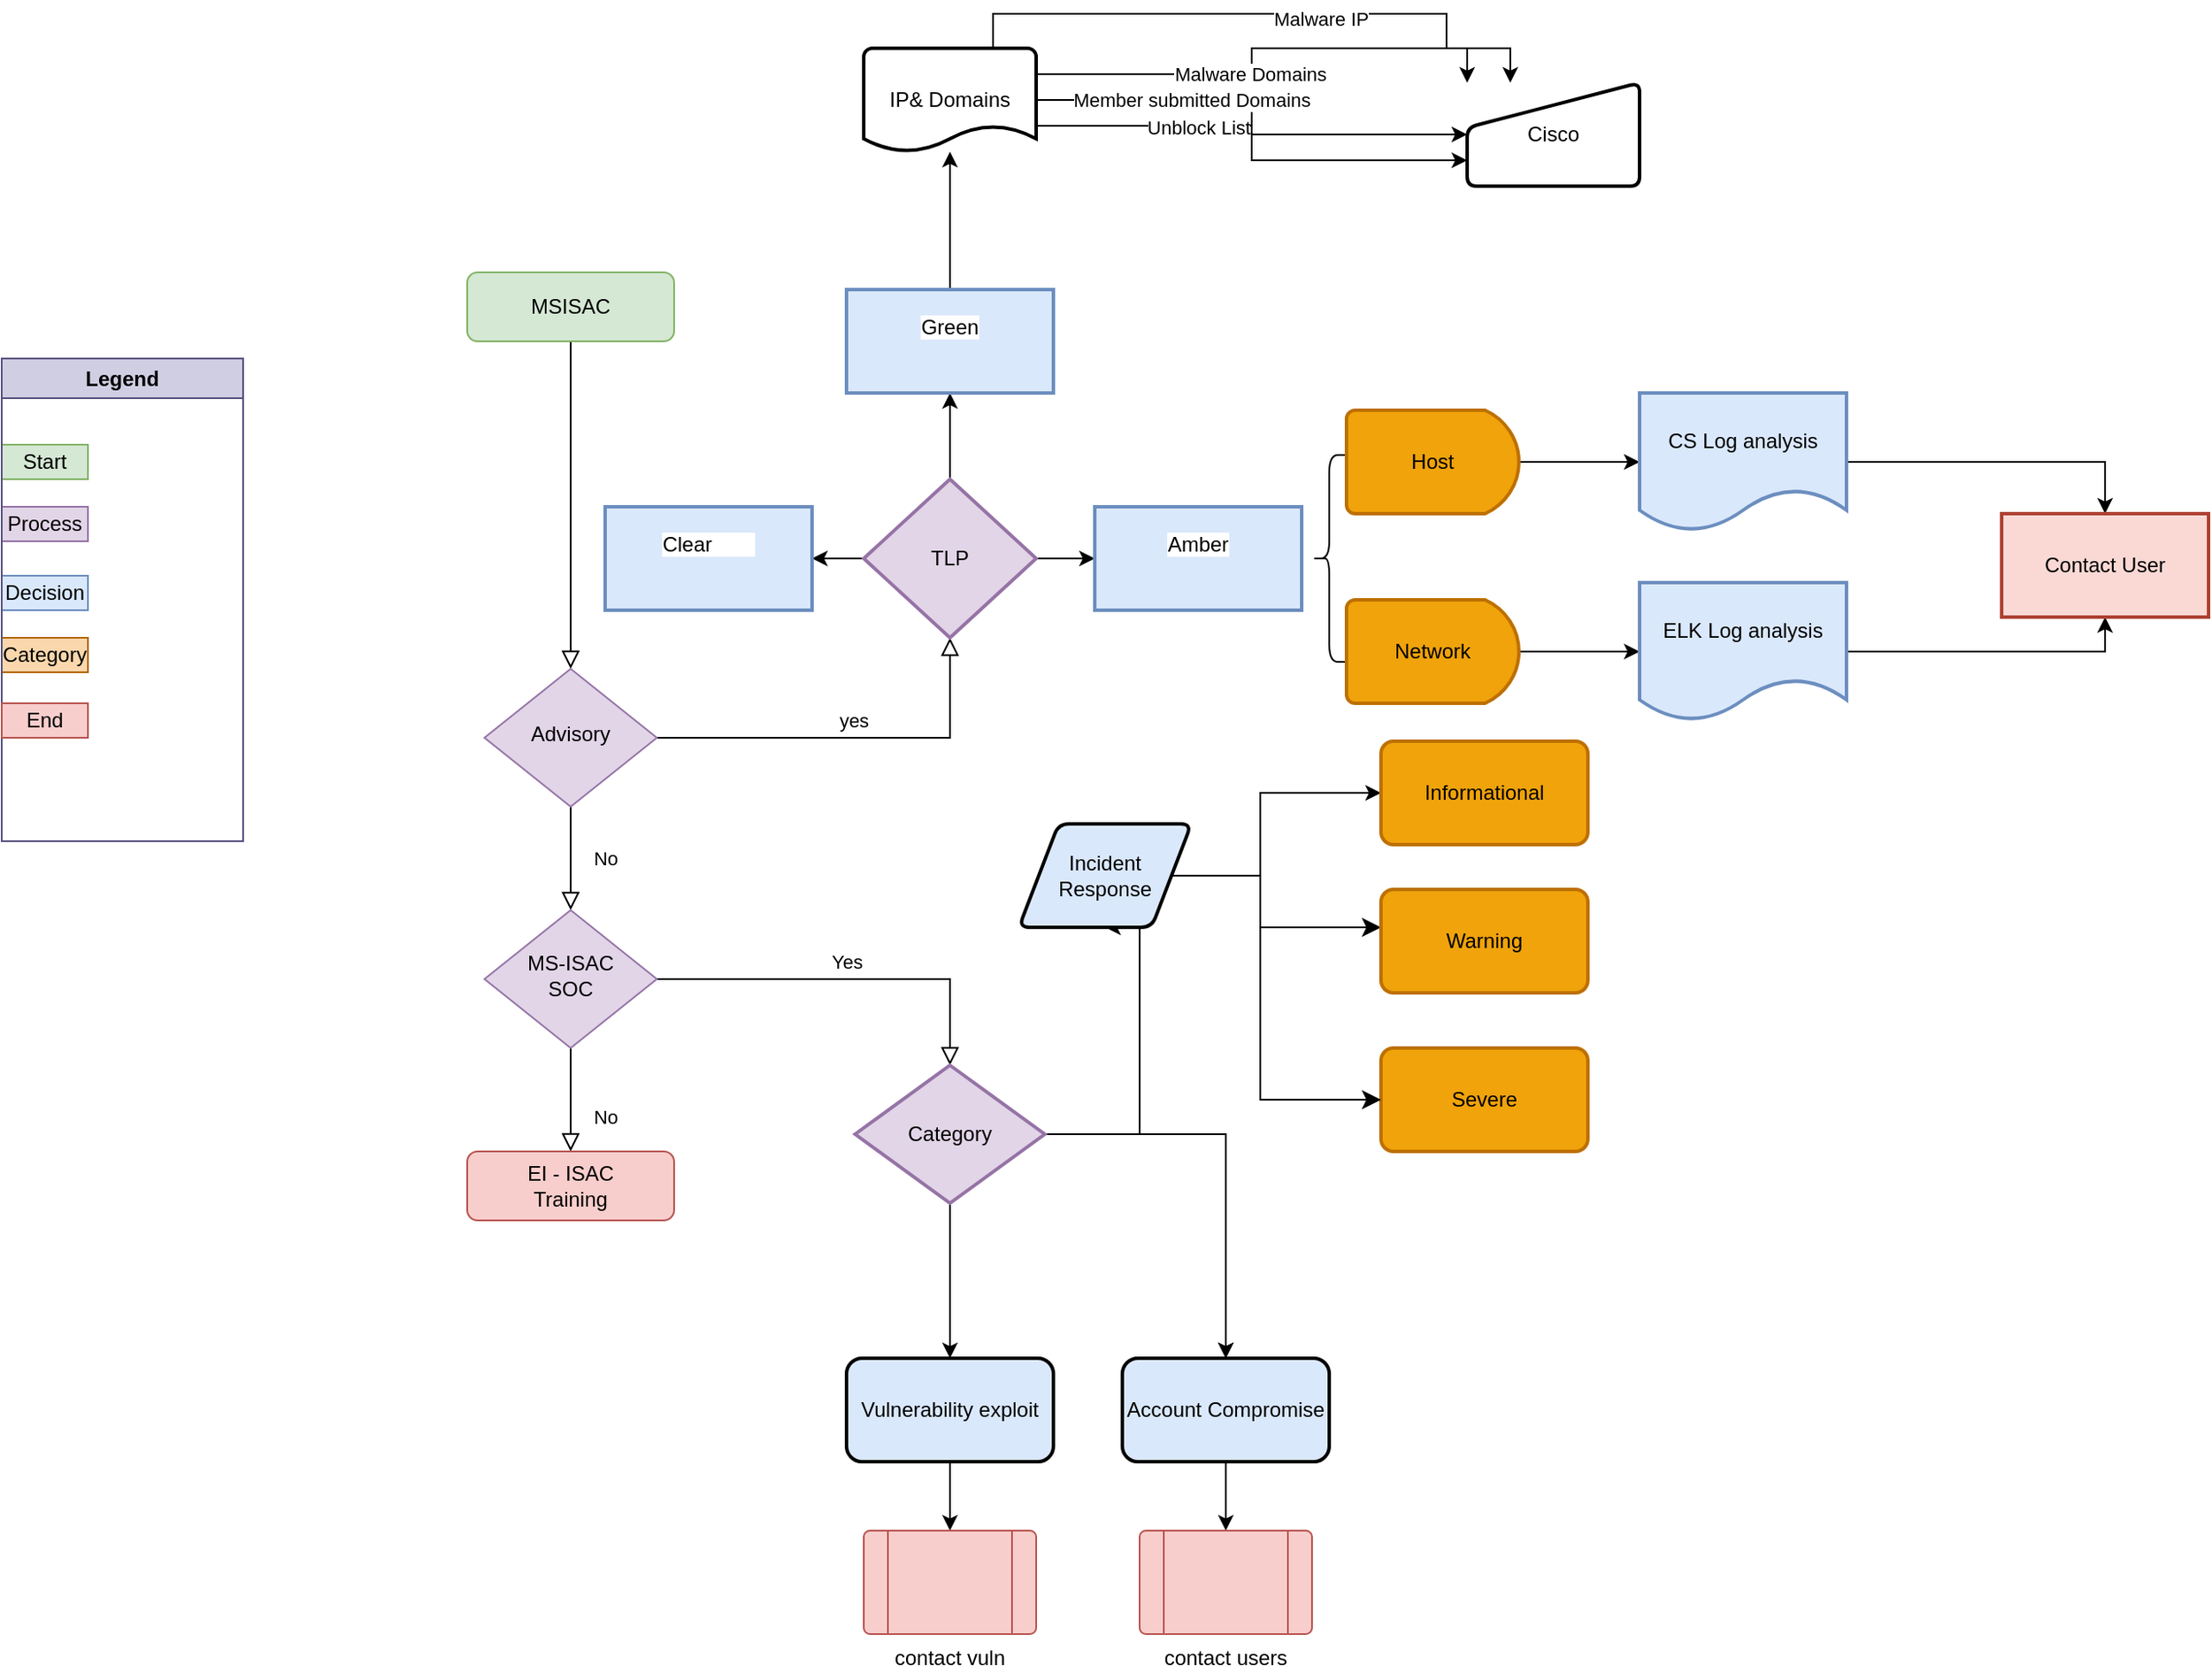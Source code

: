<mxfile version="21.6.5" type="github">
  <diagram id="C5RBs43oDa-KdzZeNtuy" name="Page-1">
    <mxGraphModel dx="1509" dy="1992" grid="1" gridSize="10" guides="1" tooltips="1" connect="1" arrows="1" fold="1" page="1" pageScale="1" pageWidth="827" pageHeight="1169" math="0" shadow="0">
      <root>
        <mxCell id="WIyWlLk6GJQsqaUBKTNV-0" />
        <mxCell id="WIyWlLk6GJQsqaUBKTNV-1" parent="WIyWlLk6GJQsqaUBKTNV-0" />
        <mxCell id="WIyWlLk6GJQsqaUBKTNV-2" value="" style="rounded=0;html=1;jettySize=auto;orthogonalLoop=1;fontSize=11;endArrow=block;endFill=0;endSize=8;strokeWidth=1;shadow=0;labelBackgroundColor=none;edgeStyle=orthogonalEdgeStyle;" parent="WIyWlLk6GJQsqaUBKTNV-1" source="WIyWlLk6GJQsqaUBKTNV-3" target="WIyWlLk6GJQsqaUBKTNV-6" edge="1">
          <mxGeometry relative="1" as="geometry" />
        </mxCell>
        <mxCell id="WIyWlLk6GJQsqaUBKTNV-3" value="MSISAC " style="rounded=1;whiteSpace=wrap;html=1;fontSize=12;glass=0;strokeWidth=1;shadow=0;fillColor=#d5e8d4;strokeColor=#82b366;" parent="WIyWlLk6GJQsqaUBKTNV-1" vertex="1">
          <mxGeometry x="270" y="-100" width="120" height="40" as="geometry" />
        </mxCell>
        <mxCell id="WIyWlLk6GJQsqaUBKTNV-4" value="No" style="rounded=0;html=1;jettySize=auto;orthogonalLoop=1;fontSize=11;endArrow=block;endFill=0;endSize=8;strokeWidth=1;shadow=0;labelBackgroundColor=none;edgeStyle=orthogonalEdgeStyle;" parent="WIyWlLk6GJQsqaUBKTNV-1" source="WIyWlLk6GJQsqaUBKTNV-6" target="WIyWlLk6GJQsqaUBKTNV-10" edge="1">
          <mxGeometry y="20" relative="1" as="geometry">
            <mxPoint as="offset" />
          </mxGeometry>
        </mxCell>
        <mxCell id="WIyWlLk6GJQsqaUBKTNV-5" value="yes" style="edgeStyle=orthogonalEdgeStyle;rounded=0;html=1;jettySize=auto;orthogonalLoop=1;fontSize=11;endArrow=block;endFill=0;endSize=8;strokeWidth=1;shadow=0;labelBackgroundColor=none;" parent="WIyWlLk6GJQsqaUBKTNV-1" source="WIyWlLk6GJQsqaUBKTNV-6" target="WIyWlLk6GJQsqaUBKTNV-7" edge="1">
          <mxGeometry y="10" relative="1" as="geometry">
            <mxPoint as="offset" />
          </mxGeometry>
        </mxCell>
        <mxCell id="WIyWlLk6GJQsqaUBKTNV-6" value="Advisory " style="rhombus;whiteSpace=wrap;html=1;shadow=0;fontFamily=Helvetica;fontSize=12;align=center;strokeWidth=1;spacing=6;spacingTop=-4;fillColor=#e1d5e7;strokeColor=#9673a6;" parent="WIyWlLk6GJQsqaUBKTNV-1" vertex="1">
          <mxGeometry x="280" y="130" width="100" height="80" as="geometry" />
        </mxCell>
        <mxCell id="SXRWceZyZXSWCd43gUxl-40" value="" style="edgeStyle=orthogonalEdgeStyle;rounded=0;orthogonalLoop=1;jettySize=auto;html=1;" parent="WIyWlLk6GJQsqaUBKTNV-1" source="WIyWlLk6GJQsqaUBKTNV-7" target="SXRWceZyZXSWCd43gUxl-9" edge="1">
          <mxGeometry relative="1" as="geometry" />
        </mxCell>
        <mxCell id="SXRWceZyZXSWCd43gUxl-41" value="" style="edgeStyle=orthogonalEdgeStyle;rounded=0;orthogonalLoop=1;jettySize=auto;html=1;" parent="WIyWlLk6GJQsqaUBKTNV-1" source="WIyWlLk6GJQsqaUBKTNV-7" target="SXRWceZyZXSWCd43gUxl-11" edge="1">
          <mxGeometry relative="1" as="geometry" />
        </mxCell>
        <mxCell id="SXRWceZyZXSWCd43gUxl-42" value="" style="edgeStyle=orthogonalEdgeStyle;rounded=0;orthogonalLoop=1;jettySize=auto;html=1;" parent="WIyWlLk6GJQsqaUBKTNV-1" source="WIyWlLk6GJQsqaUBKTNV-7" target="SXRWceZyZXSWCd43gUxl-13" edge="1">
          <mxGeometry relative="1" as="geometry" />
        </mxCell>
        <mxCell id="WIyWlLk6GJQsqaUBKTNV-7" value="TLP " style="rounded=1;whiteSpace=wrap;html=1;fontSize=12;glass=0;strokeWidth=2;shadow=0;shape=mxgraph.flowchart.decision;fillColor=#e1d5e7;strokeColor=#9673a6;" parent="WIyWlLk6GJQsqaUBKTNV-1" vertex="1">
          <mxGeometry x="500" y="20" width="100" height="92" as="geometry" />
        </mxCell>
        <mxCell id="WIyWlLk6GJQsqaUBKTNV-8" value="No" style="rounded=0;html=1;jettySize=auto;orthogonalLoop=1;fontSize=11;endArrow=block;endFill=0;endSize=8;strokeWidth=1;shadow=0;labelBackgroundColor=none;edgeStyle=orthogonalEdgeStyle;" parent="WIyWlLk6GJQsqaUBKTNV-1" source="WIyWlLk6GJQsqaUBKTNV-10" target="WIyWlLk6GJQsqaUBKTNV-11" edge="1">
          <mxGeometry x="0.333" y="20" relative="1" as="geometry">
            <mxPoint as="offset" />
          </mxGeometry>
        </mxCell>
        <mxCell id="WIyWlLk6GJQsqaUBKTNV-9" value="Yes" style="edgeStyle=orthogonalEdgeStyle;rounded=0;html=1;jettySize=auto;orthogonalLoop=1;fontSize=11;endArrow=block;endFill=0;endSize=8;strokeWidth=1;shadow=0;labelBackgroundColor=none;" parent="WIyWlLk6GJQsqaUBKTNV-1" source="WIyWlLk6GJQsqaUBKTNV-10" target="WIyWlLk6GJQsqaUBKTNV-12" edge="1">
          <mxGeometry y="10" relative="1" as="geometry">
            <mxPoint as="offset" />
          </mxGeometry>
        </mxCell>
        <mxCell id="WIyWlLk6GJQsqaUBKTNV-10" value="&lt;div&gt;MS-ISAC &lt;br&gt;&lt;/div&gt;&lt;div&gt;SOC &lt;br&gt;&lt;/div&gt;" style="rhombus;whiteSpace=wrap;html=1;shadow=0;fontFamily=Helvetica;fontSize=12;align=center;strokeWidth=1;spacing=6;spacingTop=-4;fillColor=#e1d5e7;strokeColor=#9673a6;" parent="WIyWlLk6GJQsqaUBKTNV-1" vertex="1">
          <mxGeometry x="280" y="270" width="100" height="80" as="geometry" />
        </mxCell>
        <mxCell id="WIyWlLk6GJQsqaUBKTNV-11" value="&lt;div&gt;EI - ISAC &lt;br&gt;&lt;/div&gt;&lt;div&gt;Training &lt;br&gt;&lt;/div&gt;" style="rounded=1;whiteSpace=wrap;html=1;fontSize=12;glass=0;strokeWidth=1;shadow=0;fillColor=#f8cecc;strokeColor=#b85450;" parent="WIyWlLk6GJQsqaUBKTNV-1" vertex="1">
          <mxGeometry x="270" y="410" width="120" height="40" as="geometry" />
        </mxCell>
        <mxCell id="SXRWceZyZXSWCd43gUxl-17" value="" style="edgeStyle=orthogonalEdgeStyle;rounded=0;orthogonalLoop=1;jettySize=auto;html=1;" parent="WIyWlLk6GJQsqaUBKTNV-1" source="WIyWlLk6GJQsqaUBKTNV-12" target="SXRWceZyZXSWCd43gUxl-16" edge="1">
          <mxGeometry relative="1" as="geometry" />
        </mxCell>
        <mxCell id="SXRWceZyZXSWCd43gUxl-19" value="" style="edgeStyle=orthogonalEdgeStyle;rounded=0;orthogonalLoop=1;jettySize=auto;html=1;" parent="WIyWlLk6GJQsqaUBKTNV-1" source="WIyWlLk6GJQsqaUBKTNV-12" target="SXRWceZyZXSWCd43gUxl-18" edge="1">
          <mxGeometry relative="1" as="geometry" />
        </mxCell>
        <mxCell id="SXRWceZyZXSWCd43gUxl-21" value="" style="edgeStyle=orthogonalEdgeStyle;rounded=0;orthogonalLoop=1;jettySize=auto;html=1;" parent="WIyWlLk6GJQsqaUBKTNV-1" source="WIyWlLk6GJQsqaUBKTNV-12" target="SXRWceZyZXSWCd43gUxl-16" edge="1">
          <mxGeometry relative="1" as="geometry" />
        </mxCell>
        <mxCell id="SXRWceZyZXSWCd43gUxl-22" style="edgeStyle=orthogonalEdgeStyle;rounded=0;orthogonalLoop=1;jettySize=auto;html=1;exitX=1;exitY=0.5;exitDx=0;exitDy=0;exitPerimeter=0;entryX=0.5;entryY=1;entryDx=0;entryDy=0;" parent="WIyWlLk6GJQsqaUBKTNV-1" source="WIyWlLk6GJQsqaUBKTNV-12" target="SXRWceZyZXSWCd43gUxl-23" edge="1">
          <mxGeometry relative="1" as="geometry">
            <mxPoint x="640" y="310" as="targetPoint" />
            <Array as="points">
              <mxPoint x="660" y="400" />
              <mxPoint x="660" y="280" />
            </Array>
          </mxGeometry>
        </mxCell>
        <mxCell id="WIyWlLk6GJQsqaUBKTNV-12" value="Category" style="rounded=1;whiteSpace=wrap;html=1;fontSize=12;glass=0;strokeWidth=2;shadow=0;shape=mxgraph.flowchart.decision;fillColor=#e1d5e7;strokeColor=#9673a6;" parent="WIyWlLk6GJQsqaUBKTNV-1" vertex="1">
          <mxGeometry x="495" y="360" width="110" height="80" as="geometry" />
        </mxCell>
        <mxCell id="SXRWceZyZXSWCd43gUxl-9" value="Clear &lt;span style=&quot;white-space: pre;&quot;&gt;&#x9;&lt;/span&gt;" style="whiteSpace=wrap;html=1;verticalAlign=top;strokeWidth=2;labelBackgroundColor=default;spacingTop=8;fillColor=#dae8fc;strokeColor=#6c8ebf;" parent="WIyWlLk6GJQsqaUBKTNV-1" vertex="1">
          <mxGeometry x="350" y="36" width="120" height="60" as="geometry" />
        </mxCell>
        <mxCell id="XPrcIIM_zlbopIxsgHZ1-1" value="" style="edgeStyle=orthogonalEdgeStyle;rounded=0;orthogonalLoop=1;jettySize=auto;html=1;" parent="WIyWlLk6GJQsqaUBKTNV-1" source="SXRWceZyZXSWCd43gUxl-11" target="XPrcIIM_zlbopIxsgHZ1-0" edge="1">
          <mxGeometry relative="1" as="geometry" />
        </mxCell>
        <mxCell id="SXRWceZyZXSWCd43gUxl-11" value="Green" style="whiteSpace=wrap;html=1;verticalAlign=top;strokeWidth=2;labelBackgroundColor=default;spacingTop=8;fillColor=#dae8fc;strokeColor=#6c8ebf;" parent="WIyWlLk6GJQsqaUBKTNV-1" vertex="1">
          <mxGeometry x="490" y="-90" width="120" height="60" as="geometry" />
        </mxCell>
        <mxCell id="SXRWceZyZXSWCd43gUxl-13" value="Amber " style="whiteSpace=wrap;html=1;verticalAlign=top;strokeWidth=2;labelBackgroundColor=default;spacingTop=8;fillColor=#dae8fc;strokeColor=#6c8ebf;" parent="WIyWlLk6GJQsqaUBKTNV-1" vertex="1">
          <mxGeometry x="634" y="36" width="120" height="60" as="geometry" />
        </mxCell>
        <mxCell id="XPrcIIM_zlbopIxsgHZ1-26" value="" style="edgeStyle=orthogonalEdgeStyle;rounded=0;orthogonalLoop=1;jettySize=auto;html=1;" parent="WIyWlLk6GJQsqaUBKTNV-1" source="SXRWceZyZXSWCd43gUxl-16" target="XPrcIIM_zlbopIxsgHZ1-25" edge="1">
          <mxGeometry relative="1" as="geometry" />
        </mxCell>
        <mxCell id="SXRWceZyZXSWCd43gUxl-16" value="Account Compromise " style="whiteSpace=wrap;html=1;rounded=1;glass=0;strokeWidth=2;shadow=0;fillColor=#DAE8FC;" parent="WIyWlLk6GJQsqaUBKTNV-1" vertex="1">
          <mxGeometry x="650" y="530" width="120" height="60" as="geometry" />
        </mxCell>
        <mxCell id="XPrcIIM_zlbopIxsgHZ1-28" value="" style="edgeStyle=orthogonalEdgeStyle;rounded=0;orthogonalLoop=1;jettySize=auto;html=1;" parent="WIyWlLk6GJQsqaUBKTNV-1" source="SXRWceZyZXSWCd43gUxl-18" target="XPrcIIM_zlbopIxsgHZ1-27" edge="1">
          <mxGeometry relative="1" as="geometry" />
        </mxCell>
        <mxCell id="SXRWceZyZXSWCd43gUxl-18" value="Vulnerability exploit " style="whiteSpace=wrap;html=1;rounded=1;glass=0;strokeWidth=2;shadow=0;fillColor=#DAE8FC;" parent="WIyWlLk6GJQsqaUBKTNV-1" vertex="1">
          <mxGeometry x="490" y="530" width="120" height="60" as="geometry" />
        </mxCell>
        <mxCell id="SXRWceZyZXSWCd43gUxl-32" value="" style="edgeStyle=orthogonalEdgeStyle;rounded=0;orthogonalLoop=1;jettySize=auto;html=1;" parent="WIyWlLk6GJQsqaUBKTNV-1" source="SXRWceZyZXSWCd43gUxl-23" target="SXRWceZyZXSWCd43gUxl-31" edge="1">
          <mxGeometry relative="1" as="geometry">
            <Array as="points">
              <mxPoint x="730" y="250" />
              <mxPoint x="730" y="202" />
            </Array>
          </mxGeometry>
        </mxCell>
        <mxCell id="SXRWceZyZXSWCd43gUxl-23" value="Incident Response " style="shape=parallelogram;html=1;strokeWidth=2;perimeter=parallelogramPerimeter;whiteSpace=wrap;rounded=1;arcSize=12;size=0.23;fillColor=#DAE8FC;" parent="WIyWlLk6GJQsqaUBKTNV-1" vertex="1">
          <mxGeometry x="590" y="220" width="100" height="60" as="geometry" />
        </mxCell>
        <mxCell id="SXRWceZyZXSWCd43gUxl-31" value="Informational " style="whiteSpace=wrap;html=1;strokeWidth=2;rounded=1;arcSize=12;fillColor=#f0a30a;fontColor=#000000;strokeColor=#BD7000;" parent="WIyWlLk6GJQsqaUBKTNV-1" vertex="1">
          <mxGeometry x="800" y="172" width="120" height="60" as="geometry" />
        </mxCell>
        <mxCell id="SXRWceZyZXSWCd43gUxl-35" value="" style="edgeStyle=elbowEdgeStyle;elbow=horizontal;endArrow=classic;html=1;curved=0;rounded=0;endSize=8;startSize=8;" parent="WIyWlLk6GJQsqaUBKTNV-1" edge="1">
          <mxGeometry width="50" height="50" relative="1" as="geometry">
            <mxPoint x="730" y="250" as="sourcePoint" />
            <mxPoint x="800" y="280" as="targetPoint" />
            <Array as="points">
              <mxPoint x="730" y="270" />
            </Array>
          </mxGeometry>
        </mxCell>
        <mxCell id="SXRWceZyZXSWCd43gUxl-36" value="Warning " style="whiteSpace=wrap;html=1;strokeWidth=2;rounded=1;arcSize=12;fillColor=#f0a30a;fontColor=#000000;strokeColor=#BD7000;" parent="WIyWlLk6GJQsqaUBKTNV-1" vertex="1">
          <mxGeometry x="800" y="258" width="120" height="60" as="geometry" />
        </mxCell>
        <mxCell id="SXRWceZyZXSWCd43gUxl-37" value="Severe" style="whiteSpace=wrap;html=1;strokeWidth=2;rounded=1;arcSize=12;fillColor=#f0a30a;fontColor=#000000;strokeColor=#BD7000;" parent="WIyWlLk6GJQsqaUBKTNV-1" vertex="1">
          <mxGeometry x="800" y="350" width="120" height="60" as="geometry" />
        </mxCell>
        <mxCell id="SXRWceZyZXSWCd43gUxl-38" value="" style="edgeStyle=elbowEdgeStyle;elbow=horizontal;endArrow=classic;html=1;curved=0;rounded=0;endSize=8;startSize=8;entryX=0;entryY=0.5;entryDx=0;entryDy=0;" parent="WIyWlLk6GJQsqaUBKTNV-1" target="SXRWceZyZXSWCd43gUxl-37" edge="1">
          <mxGeometry width="50" height="50" relative="1" as="geometry">
            <mxPoint x="730" y="250" as="sourcePoint" />
            <mxPoint x="780" y="360" as="targetPoint" />
            <Array as="points">
              <mxPoint x="730" y="310" />
            </Array>
          </mxGeometry>
        </mxCell>
        <mxCell id="XPrcIIM_zlbopIxsgHZ1-2" style="edgeStyle=orthogonalEdgeStyle;rounded=0;orthogonalLoop=1;jettySize=auto;html=1;exitX=0.75;exitY=0;exitDx=0;exitDy=0;exitPerimeter=0;entryX=0.25;entryY=0;entryDx=0;entryDy=0;" parent="WIyWlLk6GJQsqaUBKTNV-1" source="XPrcIIM_zlbopIxsgHZ1-0" target="XPrcIIM_zlbopIxsgHZ1-14" edge="1">
          <mxGeometry relative="1" as="geometry">
            <mxPoint x="838" y="-228.02" as="targetPoint" />
            <Array as="points">
              <mxPoint x="575" y="-250" />
              <mxPoint x="838" y="-250" />
              <mxPoint x="838" y="-230" />
            </Array>
          </mxGeometry>
        </mxCell>
        <mxCell id="XPrcIIM_zlbopIxsgHZ1-3" value="Malware IP " style="edgeLabel;html=1;align=center;verticalAlign=middle;resizable=0;points=[];" parent="XPrcIIM_zlbopIxsgHZ1-2" vertex="1" connectable="0">
          <mxGeometry x="0.165" y="-3" relative="1" as="geometry">
            <mxPoint as="offset" />
          </mxGeometry>
        </mxCell>
        <mxCell id="XPrcIIM_zlbopIxsgHZ1-4" style="edgeStyle=orthogonalEdgeStyle;rounded=0;orthogonalLoop=1;jettySize=auto;html=1;exitX=1;exitY=0.25;exitDx=0;exitDy=0;exitPerimeter=0;entryX=0;entryY=0;entryDx=0;entryDy=0;" parent="WIyWlLk6GJQsqaUBKTNV-1" source="XPrcIIM_zlbopIxsgHZ1-0" target="XPrcIIM_zlbopIxsgHZ1-14" edge="1">
          <mxGeometry relative="1" as="geometry">
            <mxPoint x="820.63" y="-211.811" as="targetPoint" />
          </mxGeometry>
        </mxCell>
        <mxCell id="XPrcIIM_zlbopIxsgHZ1-7" value="Malware Domains" style="edgeLabel;html=1;align=center;verticalAlign=middle;resizable=0;points=[];" parent="XPrcIIM_zlbopIxsgHZ1-4" vertex="1" connectable="0">
          <mxGeometry x="-0.131" relative="1" as="geometry">
            <mxPoint as="offset" />
          </mxGeometry>
        </mxCell>
        <mxCell id="XPrcIIM_zlbopIxsgHZ1-5" style="edgeStyle=orthogonalEdgeStyle;rounded=0;orthogonalLoop=1;jettySize=auto;html=1;exitX=1;exitY=0.5;exitDx=0;exitDy=0;exitPerimeter=0;entryX=0;entryY=0.5;entryDx=0;entryDy=0;" parent="WIyWlLk6GJQsqaUBKTNV-1" source="XPrcIIM_zlbopIxsgHZ1-0" target="XPrcIIM_zlbopIxsgHZ1-14" edge="1">
          <mxGeometry relative="1" as="geometry">
            <mxPoint x="810" y="-200" as="targetPoint" />
          </mxGeometry>
        </mxCell>
        <mxCell id="XPrcIIM_zlbopIxsgHZ1-8" value="Member submitted Domains" style="edgeLabel;html=1;align=center;verticalAlign=middle;resizable=0;points=[];" parent="XPrcIIM_zlbopIxsgHZ1-5" vertex="1" connectable="0">
          <mxGeometry x="-0.329" y="-2" relative="1" as="geometry">
            <mxPoint x="-1" y="-2" as="offset" />
          </mxGeometry>
        </mxCell>
        <mxCell id="XPrcIIM_zlbopIxsgHZ1-10" style="edgeStyle=orthogonalEdgeStyle;rounded=0;orthogonalLoop=1;jettySize=auto;html=1;exitX=1;exitY=0.75;exitDx=0;exitDy=0;exitPerimeter=0;entryX=0;entryY=0.75;entryDx=0;entryDy=0;" parent="WIyWlLk6GJQsqaUBKTNV-1" source="XPrcIIM_zlbopIxsgHZ1-0" target="XPrcIIM_zlbopIxsgHZ1-14" edge="1">
          <mxGeometry relative="1" as="geometry">
            <mxPoint x="820.63" y="-188.189" as="targetPoint" />
          </mxGeometry>
        </mxCell>
        <mxCell id="XPrcIIM_zlbopIxsgHZ1-11" value="Unblock List " style="edgeLabel;html=1;align=center;verticalAlign=middle;resizable=0;points=[];" parent="XPrcIIM_zlbopIxsgHZ1-10" vertex="1" connectable="0">
          <mxGeometry x="-0.302" y="-1" relative="1" as="geometry">
            <mxPoint as="offset" />
          </mxGeometry>
        </mxCell>
        <mxCell id="XPrcIIM_zlbopIxsgHZ1-0" value="IP&amp;amp; Domains " style="strokeWidth=2;html=1;shape=mxgraph.flowchart.document2;whiteSpace=wrap;size=0.25;" parent="WIyWlLk6GJQsqaUBKTNV-1" vertex="1">
          <mxGeometry x="500" y="-230" width="100" height="60" as="geometry" />
        </mxCell>
        <mxCell id="XPrcIIM_zlbopIxsgHZ1-14" value="Cisco" style="shape=manualInput;html=1;strokeWidth=2;whiteSpace=wrap;rounded=1;arcSize=11;size=26;" parent="WIyWlLk6GJQsqaUBKTNV-1" vertex="1">
          <mxGeometry x="850" y="-210" width="100" height="60" as="geometry" />
        </mxCell>
        <mxCell id="XPrcIIM_zlbopIxsgHZ1-15" value="" style="shape=curlyBracket;whiteSpace=wrap;html=1;rounded=1;labelPosition=left;verticalLabelPosition=middle;align=right;verticalAlign=middle;" parent="WIyWlLk6GJQsqaUBKTNV-1" vertex="1">
          <mxGeometry x="760" y="6" width="20" height="120" as="geometry" />
        </mxCell>
        <mxCell id="XPrcIIM_zlbopIxsgHZ1-30" value="" style="edgeStyle=orthogonalEdgeStyle;rounded=0;orthogonalLoop=1;jettySize=auto;html=1;" parent="WIyWlLk6GJQsqaUBKTNV-1" source="XPrcIIM_zlbopIxsgHZ1-18" target="XPrcIIM_zlbopIxsgHZ1-29" edge="1">
          <mxGeometry relative="1" as="geometry" />
        </mxCell>
        <mxCell id="XPrcIIM_zlbopIxsgHZ1-18" value="Host " style="strokeWidth=2;html=1;shape=mxgraph.flowchart.delay;whiteSpace=wrap;fillColor=#f0a30a;fontColor=#000000;strokeColor=#BD7000;" parent="WIyWlLk6GJQsqaUBKTNV-1" vertex="1">
          <mxGeometry x="780" y="-20" width="100" height="60" as="geometry" />
        </mxCell>
        <mxCell id="XPrcIIM_zlbopIxsgHZ1-32" value="" style="edgeStyle=orthogonalEdgeStyle;rounded=0;orthogonalLoop=1;jettySize=auto;html=1;" parent="WIyWlLk6GJQsqaUBKTNV-1" source="XPrcIIM_zlbopIxsgHZ1-24" target="XPrcIIM_zlbopIxsgHZ1-31" edge="1">
          <mxGeometry relative="1" as="geometry" />
        </mxCell>
        <mxCell id="XPrcIIM_zlbopIxsgHZ1-24" value="Network" style="strokeWidth=2;html=1;shape=mxgraph.flowchart.delay;whiteSpace=wrap;fillColor=#f0a30a;fontColor=#000000;strokeColor=#BD7000;" parent="WIyWlLk6GJQsqaUBKTNV-1" vertex="1">
          <mxGeometry x="780" y="90" width="100" height="60" as="geometry" />
        </mxCell>
        <mxCell id="XPrcIIM_zlbopIxsgHZ1-25" value="contact users" style="verticalLabelPosition=bottom;verticalAlign=top;html=1;shape=process;whiteSpace=wrap;rounded=1;size=0.14;arcSize=6;fillColor=#f8cecc;strokeColor=#b85450;" parent="WIyWlLk6GJQsqaUBKTNV-1" vertex="1">
          <mxGeometry x="660" y="630" width="100" height="60" as="geometry" />
        </mxCell>
        <mxCell id="XPrcIIM_zlbopIxsgHZ1-27" value="contact vuln" style="verticalLabelPosition=bottom;verticalAlign=top;html=1;shape=process;whiteSpace=wrap;rounded=1;size=0.14;arcSize=6;fillColor=#f8cecc;strokeColor=#b85450;" parent="WIyWlLk6GJQsqaUBKTNV-1" vertex="1">
          <mxGeometry x="500" y="630" width="100" height="60" as="geometry" />
        </mxCell>
        <mxCell id="QJSwrV6XrAiNGHjWvSwj-8" value="" style="edgeStyle=orthogonalEdgeStyle;rounded=0;orthogonalLoop=1;jettySize=auto;html=1;entryX=0.5;entryY=0;entryDx=0;entryDy=0;" edge="1" parent="WIyWlLk6GJQsqaUBKTNV-1" source="XPrcIIM_zlbopIxsgHZ1-29" target="QJSwrV6XrAiNGHjWvSwj-7">
          <mxGeometry relative="1" as="geometry" />
        </mxCell>
        <mxCell id="XPrcIIM_zlbopIxsgHZ1-29" value="CS Log analysis " style="shape=document;whiteSpace=wrap;html=1;boundedLbl=1;strokeWidth=2;fillColor=#dae8fc;strokeColor=#6c8ebf;" parent="WIyWlLk6GJQsqaUBKTNV-1" vertex="1">
          <mxGeometry x="950" y="-30" width="120" height="80" as="geometry" />
        </mxCell>
        <mxCell id="QJSwrV6XrAiNGHjWvSwj-9" style="edgeStyle=orthogonalEdgeStyle;rounded=0;orthogonalLoop=1;jettySize=auto;html=1;exitX=1;exitY=0.5;exitDx=0;exitDy=0;entryX=0.5;entryY=1;entryDx=0;entryDy=0;" edge="1" parent="WIyWlLk6GJQsqaUBKTNV-1" source="XPrcIIM_zlbopIxsgHZ1-31" target="QJSwrV6XrAiNGHjWvSwj-7">
          <mxGeometry relative="1" as="geometry" />
        </mxCell>
        <mxCell id="XPrcIIM_zlbopIxsgHZ1-31" value="ELK Log analysis" style="shape=document;whiteSpace=wrap;html=1;boundedLbl=1;strokeWidth=2;fillColor=#dae8fc;strokeColor=#6c8ebf;" parent="WIyWlLk6GJQsqaUBKTNV-1" vertex="1">
          <mxGeometry x="950" y="80" width="120" height="80" as="geometry" />
        </mxCell>
        <mxCell id="QJSwrV6XrAiNGHjWvSwj-0" value="Process" style="rounded=0;whiteSpace=wrap;html=1;fillColor=#e1d5e7;strokeColor=#9673a6;" vertex="1" parent="WIyWlLk6GJQsqaUBKTNV-1">
          <mxGeometry y="36" width="50" height="20" as="geometry" />
        </mxCell>
        <mxCell id="QJSwrV6XrAiNGHjWvSwj-2" value="Start" style="rounded=0;whiteSpace=wrap;html=1;fillColor=#d5e8d4;strokeColor=#82b366;" vertex="1" parent="WIyWlLk6GJQsqaUBKTNV-1">
          <mxGeometry width="50" height="20" as="geometry" />
        </mxCell>
        <mxCell id="QJSwrV6XrAiNGHjWvSwj-5" style="edgeStyle=orthogonalEdgeStyle;rounded=0;orthogonalLoop=1;jettySize=auto;html=1;exitX=0.5;exitY=1;exitDx=0;exitDy=0;" edge="1" parent="WIyWlLk6GJQsqaUBKTNV-1" source="QJSwrV6XrAiNGHjWvSwj-3">
          <mxGeometry relative="1" as="geometry">
            <mxPoint x="30" y="120" as="targetPoint" />
          </mxGeometry>
        </mxCell>
        <mxCell id="QJSwrV6XrAiNGHjWvSwj-3" value="Category" style="rounded=0;whiteSpace=wrap;html=1;fillColor=#fad7ac;strokeColor=#b46504;" vertex="1" parent="WIyWlLk6GJQsqaUBKTNV-1">
          <mxGeometry y="112" width="50" height="20" as="geometry" />
        </mxCell>
        <mxCell id="QJSwrV6XrAiNGHjWvSwj-4" value="Decision" style="rounded=0;whiteSpace=wrap;html=1;fillColor=#dae8fc;strokeColor=#6c8ebf;" vertex="1" parent="WIyWlLk6GJQsqaUBKTNV-1">
          <mxGeometry y="76" width="50" height="20" as="geometry" />
        </mxCell>
        <mxCell id="QJSwrV6XrAiNGHjWvSwj-6" value="Legend" style="swimlane;whiteSpace=wrap;html=1;fillColor=#d0cee2;strokeColor=#56517e;" vertex="1" parent="WIyWlLk6GJQsqaUBKTNV-1">
          <mxGeometry y="-50" width="140" height="280" as="geometry">
            <mxRectangle y="-50" width="80" height="30" as="alternateBounds" />
          </mxGeometry>
        </mxCell>
        <mxCell id="QJSwrV6XrAiNGHjWvSwj-10" value="End" style="rounded=0;whiteSpace=wrap;html=1;fillColor=#f8cecc;strokeColor=#b85450;" vertex="1" parent="QJSwrV6XrAiNGHjWvSwj-6">
          <mxGeometry y="200" width="50" height="20" as="geometry" />
        </mxCell>
        <mxCell id="QJSwrV6XrAiNGHjWvSwj-7" value="Contact User" style="whiteSpace=wrap;html=1;strokeWidth=2;fillColor=#fad9d5;strokeColor=#ae4132;" vertex="1" parent="WIyWlLk6GJQsqaUBKTNV-1">
          <mxGeometry x="1160" y="40" width="120" height="60" as="geometry" />
        </mxCell>
      </root>
    </mxGraphModel>
  </diagram>
</mxfile>
